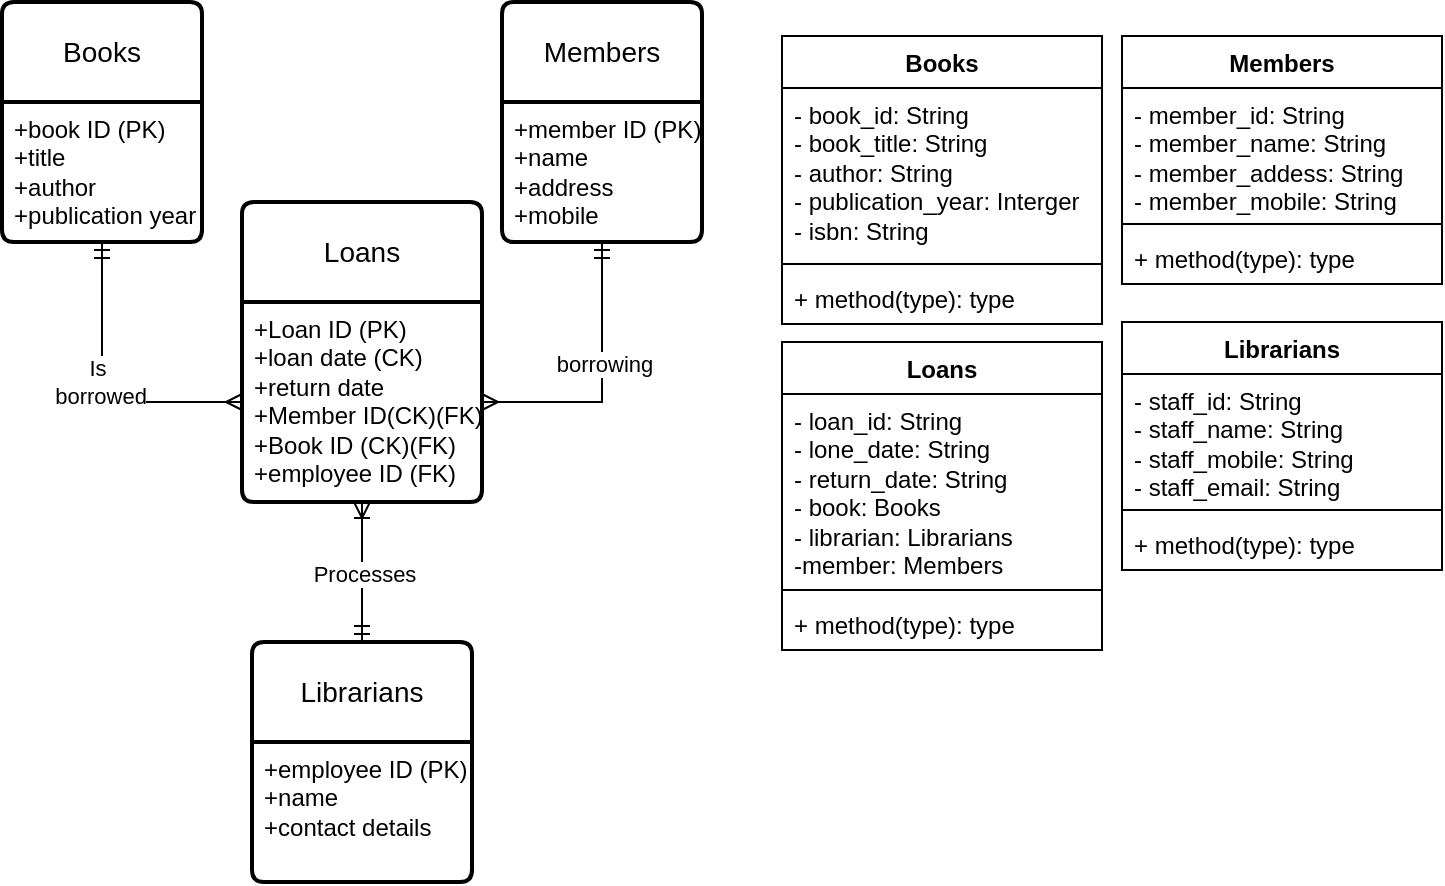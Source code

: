 <mxfile version="24.4.9" type="github">
  <diagram name="Page-1" id="alZYzKVGm1rKLEuzF7Mi">
    <mxGraphModel dx="707" dy="458" grid="1" gridSize="10" guides="1" tooltips="1" connect="1" arrows="1" fold="1" page="1" pageScale="1" pageWidth="827" pageHeight="1169" math="0" shadow="0">
      <root>
        <mxCell id="0" />
        <mxCell id="1" parent="0" />
        <mxCell id="uGziqLOks5biJ_jzIfbc-1" value="Books" style="swimlane;childLayout=stackLayout;horizontal=1;startSize=50;horizontalStack=0;rounded=1;fontSize=14;fontStyle=0;strokeWidth=2;resizeParent=0;resizeLast=1;shadow=0;dashed=0;align=center;arcSize=4;whiteSpace=wrap;html=1;" vertex="1" parent="1">
          <mxGeometry x="70" y="100" width="100" height="120" as="geometry" />
        </mxCell>
        <mxCell id="uGziqLOks5biJ_jzIfbc-2" value="&lt;div&gt;&lt;div&gt;&lt;span style=&quot;background-color: initial;&quot;&gt;+&lt;/span&gt;book ID (PK)&lt;/div&gt;&lt;div&gt;&lt;span style=&quot;background-color: initial;&quot;&gt;+&lt;/span&gt;title&lt;/div&gt;&lt;/div&gt;&lt;div&gt;&lt;span style=&quot;background-color: initial;&quot;&gt;+&lt;/span&gt;author&lt;br&gt;&lt;/div&gt;&lt;div&gt;&lt;span style=&quot;background-color: initial;&quot;&gt;+&lt;/span&gt;publication year&lt;br&gt;&lt;/div&gt;" style="align=left;strokeColor=none;fillColor=none;spacingLeft=4;fontSize=12;verticalAlign=top;resizable=0;rotatable=0;part=1;html=1;" vertex="1" parent="uGziqLOks5biJ_jzIfbc-1">
          <mxGeometry y="50" width="100" height="70" as="geometry" />
        </mxCell>
        <mxCell id="uGziqLOks5biJ_jzIfbc-3" value="Librarians" style="swimlane;childLayout=stackLayout;horizontal=1;startSize=50;horizontalStack=0;rounded=1;fontSize=14;fontStyle=0;strokeWidth=2;resizeParent=0;resizeLast=1;shadow=0;dashed=0;align=center;arcSize=4;whiteSpace=wrap;html=1;" vertex="1" parent="1">
          <mxGeometry x="195" y="420" width="110" height="120" as="geometry" />
        </mxCell>
        <mxCell id="uGziqLOks5biJ_jzIfbc-4" value="+employee ID (PK)&lt;br&gt;&lt;div&gt;&lt;span style=&quot;background-color: initial;&quot;&gt;+&lt;/span&gt;name&lt;/div&gt;&lt;div&gt;&lt;span style=&quot;background-color: initial;&quot;&gt;+&lt;/span&gt;contact details&lt;/div&gt;" style="align=left;strokeColor=none;fillColor=none;spacingLeft=4;fontSize=12;verticalAlign=top;resizable=0;rotatable=0;part=1;html=1;" vertex="1" parent="uGziqLOks5biJ_jzIfbc-3">
          <mxGeometry y="50" width="110" height="70" as="geometry" />
        </mxCell>
        <mxCell id="uGziqLOks5biJ_jzIfbc-5" value="Loans" style="swimlane;childLayout=stackLayout;horizontal=1;startSize=50;horizontalStack=0;rounded=1;fontSize=14;fontStyle=0;strokeWidth=2;resizeParent=0;resizeLast=1;shadow=0;dashed=0;align=center;arcSize=4;whiteSpace=wrap;html=1;" vertex="1" parent="1">
          <mxGeometry x="190" y="200" width="120" height="150" as="geometry" />
        </mxCell>
        <mxCell id="uGziqLOks5biJ_jzIfbc-6" value="&lt;div&gt;&lt;span style=&quot;background-color: initial;&quot;&gt;+&lt;/span&gt;Loan ID (PK)&lt;/div&gt;&lt;div&gt;&lt;span style=&quot;background-color: initial;&quot;&gt;+&lt;/span&gt;loan date (CK)&lt;/div&gt;&lt;div&gt;&lt;span style=&quot;background-color: initial;&quot;&gt;+&lt;/span&gt;return date&lt;br&gt;&lt;/div&gt;&lt;div&gt;&lt;span style=&quot;background-color: initial;&quot;&gt;+&lt;/span&gt;Member ID(CK)(FK)&lt;/div&gt;&lt;div&gt;&lt;div&gt;&lt;span style=&quot;background-color: initial;&quot;&gt;+&lt;/span&gt;Book ID (CK)(FK)&lt;/div&gt;&lt;/div&gt;&lt;div&gt;&lt;span style=&quot;background-color: initial;&quot;&gt;+&lt;/span&gt;employee ID (FK)&lt;/div&gt;" style="align=left;strokeColor=none;fillColor=none;spacingLeft=4;fontSize=12;verticalAlign=top;resizable=0;rotatable=0;part=1;html=1;" vertex="1" parent="uGziqLOks5biJ_jzIfbc-5">
          <mxGeometry y="50" width="120" height="100" as="geometry" />
        </mxCell>
        <mxCell id="uGziqLOks5biJ_jzIfbc-7" value="Members" style="swimlane;childLayout=stackLayout;horizontal=1;startSize=50;horizontalStack=0;rounded=1;fontSize=14;fontStyle=0;strokeWidth=2;resizeParent=0;resizeLast=1;shadow=0;dashed=0;align=center;arcSize=4;whiteSpace=wrap;html=1;" vertex="1" parent="1">
          <mxGeometry x="320" y="100" width="100" height="120" as="geometry" />
        </mxCell>
        <mxCell id="uGziqLOks5biJ_jzIfbc-8" value="+member ID (PK)&lt;br&gt;&lt;div&gt;&lt;span style=&quot;background-color: initial;&quot;&gt;+&lt;/span&gt;name&lt;/div&gt;&lt;div&gt;&lt;span style=&quot;background-color: initial;&quot;&gt;+&lt;/span&gt;address&lt;/div&gt;&lt;div&gt;+mobile&lt;br&gt;&lt;/div&gt;" style="align=left;strokeColor=none;fillColor=none;spacingLeft=4;fontSize=12;verticalAlign=top;resizable=0;rotatable=0;part=1;html=1;" vertex="1" parent="uGziqLOks5biJ_jzIfbc-7">
          <mxGeometry y="50" width="100" height="70" as="geometry" />
        </mxCell>
        <mxCell id="uGziqLOks5biJ_jzIfbc-11" value="" style="edgeStyle=orthogonalEdgeStyle;fontSize=12;html=1;endArrow=ERmandOne;startArrow=ERmany;rounded=0;entryX=0.5;entryY=1;entryDx=0;entryDy=0;exitX=0;exitY=0.5;exitDx=0;exitDy=0;endFill=0;startFill=0;" edge="1" parent="1" source="uGziqLOks5biJ_jzIfbc-6" target="uGziqLOks5biJ_jzIfbc-2">
          <mxGeometry width="100" height="100" relative="1" as="geometry">
            <mxPoint x="20" y="310" as="sourcePoint" />
            <mxPoint x="120" y="210" as="targetPoint" />
          </mxGeometry>
        </mxCell>
        <mxCell id="uGziqLOks5biJ_jzIfbc-14" value="Is&amp;nbsp;&lt;div&gt;borrowed&lt;/div&gt;" style="edgeLabel;html=1;align=center;verticalAlign=middle;resizable=0;points=[];" vertex="1" connectable="0" parent="uGziqLOks5biJ_jzIfbc-11">
          <mxGeometry x="0.08" y="1" relative="1" as="geometry">
            <mxPoint y="1" as="offset" />
          </mxGeometry>
        </mxCell>
        <mxCell id="uGziqLOks5biJ_jzIfbc-10" value="" style="edgeStyle=orthogonalEdgeStyle;fontSize=12;html=1;endArrow=ERmandOne;startArrow=ERmany;rounded=0;entryX=0.5;entryY=1;entryDx=0;entryDy=0;exitX=1;exitY=0.5;exitDx=0;exitDy=0;startFill=0;" edge="1" parent="1" source="uGziqLOks5biJ_jzIfbc-6" target="uGziqLOks5biJ_jzIfbc-8">
          <mxGeometry width="100" height="100" relative="1" as="geometry">
            <mxPoint x="320" y="265" as="sourcePoint" />
            <mxPoint x="350" y="210" as="targetPoint" />
          </mxGeometry>
        </mxCell>
        <mxCell id="uGziqLOks5biJ_jzIfbc-13" value="borrowing" style="edgeLabel;html=1;align=center;verticalAlign=middle;resizable=0;points=[];" vertex="1" connectable="0" parent="uGziqLOks5biJ_jzIfbc-10">
          <mxGeometry x="0.133" y="-1" relative="1" as="geometry">
            <mxPoint as="offset" />
          </mxGeometry>
        </mxCell>
        <mxCell id="uGziqLOks5biJ_jzIfbc-16" value="" style="fontSize=12;html=1;endArrow=ERoneToMany;rounded=0;exitX=0.5;exitY=0;exitDx=0;exitDy=0;entryX=0.5;entryY=1;entryDx=0;entryDy=0;startArrow=ERmandOne;startFill=0;" edge="1" parent="1" source="uGziqLOks5biJ_jzIfbc-3" target="uGziqLOks5biJ_jzIfbc-6">
          <mxGeometry width="100" height="100" relative="1" as="geometry">
            <mxPoint x="380" y="370" as="sourcePoint" />
            <mxPoint x="480" y="270" as="targetPoint" />
          </mxGeometry>
        </mxCell>
        <mxCell id="uGziqLOks5biJ_jzIfbc-17" value="Processes" style="edgeLabel;html=1;align=center;verticalAlign=middle;resizable=0;points=[];" vertex="1" connectable="0" parent="uGziqLOks5biJ_jzIfbc-16">
          <mxGeometry x="0.013" y="-1" relative="1" as="geometry">
            <mxPoint y="1" as="offset" />
          </mxGeometry>
        </mxCell>
        <mxCell id="uGziqLOks5biJ_jzIfbc-18" value="Librarians" style="swimlane;fontStyle=1;align=center;verticalAlign=top;childLayout=stackLayout;horizontal=1;startSize=26;horizontalStack=0;resizeParent=1;resizeParentMax=0;resizeLast=0;collapsible=1;marginBottom=0;whiteSpace=wrap;html=1;" vertex="1" parent="1">
          <mxGeometry x="630" y="260" width="160" height="124" as="geometry" />
        </mxCell>
        <mxCell id="uGziqLOks5biJ_jzIfbc-19" value="- staff_id: String&amp;nbsp;&lt;div&gt;- staff_name: String&amp;nbsp;&lt;/div&gt;&lt;div&gt;- staff_mobile: String&lt;/div&gt;&lt;div&gt;- staff_email: String&lt;/div&gt;" style="text;strokeColor=none;fillColor=none;align=left;verticalAlign=top;spacingLeft=4;spacingRight=4;overflow=hidden;rotatable=0;points=[[0,0.5],[1,0.5]];portConstraint=eastwest;whiteSpace=wrap;html=1;" vertex="1" parent="uGziqLOks5biJ_jzIfbc-18">
          <mxGeometry y="26" width="160" height="64" as="geometry" />
        </mxCell>
        <mxCell id="uGziqLOks5biJ_jzIfbc-20" value="" style="line;strokeWidth=1;fillColor=none;align=left;verticalAlign=middle;spacingTop=-1;spacingLeft=3;spacingRight=3;rotatable=0;labelPosition=right;points=[];portConstraint=eastwest;strokeColor=inherit;" vertex="1" parent="uGziqLOks5biJ_jzIfbc-18">
          <mxGeometry y="90" width="160" height="8" as="geometry" />
        </mxCell>
        <mxCell id="uGziqLOks5biJ_jzIfbc-21" value="+ method(type): type" style="text;strokeColor=none;fillColor=none;align=left;verticalAlign=top;spacingLeft=4;spacingRight=4;overflow=hidden;rotatable=0;points=[[0,0.5],[1,0.5]];portConstraint=eastwest;whiteSpace=wrap;html=1;" vertex="1" parent="uGziqLOks5biJ_jzIfbc-18">
          <mxGeometry y="98" width="160" height="26" as="geometry" />
        </mxCell>
        <mxCell id="uGziqLOks5biJ_jzIfbc-22" value="Loans" style="swimlane;fontStyle=1;align=center;verticalAlign=top;childLayout=stackLayout;horizontal=1;startSize=26;horizontalStack=0;resizeParent=1;resizeParentMax=0;resizeLast=0;collapsible=1;marginBottom=0;whiteSpace=wrap;html=1;" vertex="1" parent="1">
          <mxGeometry x="460" y="270" width="160" height="154" as="geometry" />
        </mxCell>
        <mxCell id="uGziqLOks5biJ_jzIfbc-23" value="- loan_id: String&lt;div&gt;- lone_date: String&lt;/div&gt;&lt;div&gt;- return_date: String&lt;/div&gt;&lt;div&gt;- book: Books&lt;/div&gt;&lt;div&gt;- librarian: Librarians&lt;/div&gt;&lt;div&gt;-member: Members&lt;/div&gt;" style="text;strokeColor=none;fillColor=none;align=left;verticalAlign=top;spacingLeft=4;spacingRight=4;overflow=hidden;rotatable=0;points=[[0,0.5],[1,0.5]];portConstraint=eastwest;whiteSpace=wrap;html=1;" vertex="1" parent="uGziqLOks5biJ_jzIfbc-22">
          <mxGeometry y="26" width="160" height="94" as="geometry" />
        </mxCell>
        <mxCell id="uGziqLOks5biJ_jzIfbc-24" value="" style="line;strokeWidth=1;fillColor=none;align=left;verticalAlign=middle;spacingTop=-1;spacingLeft=3;spacingRight=3;rotatable=0;labelPosition=right;points=[];portConstraint=eastwest;strokeColor=inherit;" vertex="1" parent="uGziqLOks5biJ_jzIfbc-22">
          <mxGeometry y="120" width="160" height="8" as="geometry" />
        </mxCell>
        <mxCell id="uGziqLOks5biJ_jzIfbc-25" value="+ method(type): type" style="text;strokeColor=none;fillColor=none;align=left;verticalAlign=top;spacingLeft=4;spacingRight=4;overflow=hidden;rotatable=0;points=[[0,0.5],[1,0.5]];portConstraint=eastwest;whiteSpace=wrap;html=1;" vertex="1" parent="uGziqLOks5biJ_jzIfbc-22">
          <mxGeometry y="128" width="160" height="26" as="geometry" />
        </mxCell>
        <mxCell id="uGziqLOks5biJ_jzIfbc-26" value="Members" style="swimlane;fontStyle=1;align=center;verticalAlign=top;childLayout=stackLayout;horizontal=1;startSize=26;horizontalStack=0;resizeParent=1;resizeParentMax=0;resizeLast=0;collapsible=1;marginBottom=0;whiteSpace=wrap;html=1;" vertex="1" parent="1">
          <mxGeometry x="630" y="117" width="160" height="124" as="geometry" />
        </mxCell>
        <mxCell id="uGziqLOks5biJ_jzIfbc-27" value="- member_id: String&lt;div&gt;- member_name: String&lt;/div&gt;&lt;div&gt;- member_addess: String&lt;/div&gt;&lt;div&gt;- member_mobile: String&lt;/div&gt;" style="text;strokeColor=none;fillColor=none;align=left;verticalAlign=top;spacingLeft=4;spacingRight=4;overflow=hidden;rotatable=0;points=[[0,0.5],[1,0.5]];portConstraint=eastwest;whiteSpace=wrap;html=1;" vertex="1" parent="uGziqLOks5biJ_jzIfbc-26">
          <mxGeometry y="26" width="160" height="64" as="geometry" />
        </mxCell>
        <mxCell id="uGziqLOks5biJ_jzIfbc-28" value="" style="line;strokeWidth=1;fillColor=none;align=left;verticalAlign=middle;spacingTop=-1;spacingLeft=3;spacingRight=3;rotatable=0;labelPosition=right;points=[];portConstraint=eastwest;strokeColor=inherit;" vertex="1" parent="uGziqLOks5biJ_jzIfbc-26">
          <mxGeometry y="90" width="160" height="8" as="geometry" />
        </mxCell>
        <mxCell id="uGziqLOks5biJ_jzIfbc-29" value="+ method(type): type" style="text;strokeColor=none;fillColor=none;align=left;verticalAlign=top;spacingLeft=4;spacingRight=4;overflow=hidden;rotatable=0;points=[[0,0.5],[1,0.5]];portConstraint=eastwest;whiteSpace=wrap;html=1;" vertex="1" parent="uGziqLOks5biJ_jzIfbc-26">
          <mxGeometry y="98" width="160" height="26" as="geometry" />
        </mxCell>
        <mxCell id="uGziqLOks5biJ_jzIfbc-30" value="Books" style="swimlane;fontStyle=1;align=center;verticalAlign=top;childLayout=stackLayout;horizontal=1;startSize=26;horizontalStack=0;resizeParent=1;resizeParentMax=0;resizeLast=0;collapsible=1;marginBottom=0;whiteSpace=wrap;html=1;" vertex="1" parent="1">
          <mxGeometry x="460" y="117" width="160" height="144" as="geometry" />
        </mxCell>
        <mxCell id="uGziqLOks5biJ_jzIfbc-31" value="- book_id: String&lt;div&gt;- book_title: String&lt;/div&gt;&lt;div&gt;- author: String&lt;/div&gt;&lt;div&gt;- publication_year: Interger&lt;/div&gt;&lt;div&gt;- isbn: String&lt;/div&gt;" style="text;strokeColor=none;fillColor=none;align=left;verticalAlign=top;spacingLeft=4;spacingRight=4;overflow=hidden;rotatable=0;points=[[0,0.5],[1,0.5]];portConstraint=eastwest;whiteSpace=wrap;html=1;" vertex="1" parent="uGziqLOks5biJ_jzIfbc-30">
          <mxGeometry y="26" width="160" height="84" as="geometry" />
        </mxCell>
        <mxCell id="uGziqLOks5biJ_jzIfbc-32" value="" style="line;strokeWidth=1;fillColor=none;align=left;verticalAlign=middle;spacingTop=-1;spacingLeft=3;spacingRight=3;rotatable=0;labelPosition=right;points=[];portConstraint=eastwest;strokeColor=inherit;" vertex="1" parent="uGziqLOks5biJ_jzIfbc-30">
          <mxGeometry y="110" width="160" height="8" as="geometry" />
        </mxCell>
        <mxCell id="uGziqLOks5biJ_jzIfbc-33" value="+ method(type): type" style="text;strokeColor=none;fillColor=none;align=left;verticalAlign=top;spacingLeft=4;spacingRight=4;overflow=hidden;rotatable=0;points=[[0,0.5],[1,0.5]];portConstraint=eastwest;whiteSpace=wrap;html=1;" vertex="1" parent="uGziqLOks5biJ_jzIfbc-30">
          <mxGeometry y="118" width="160" height="26" as="geometry" />
        </mxCell>
      </root>
    </mxGraphModel>
  </diagram>
</mxfile>
